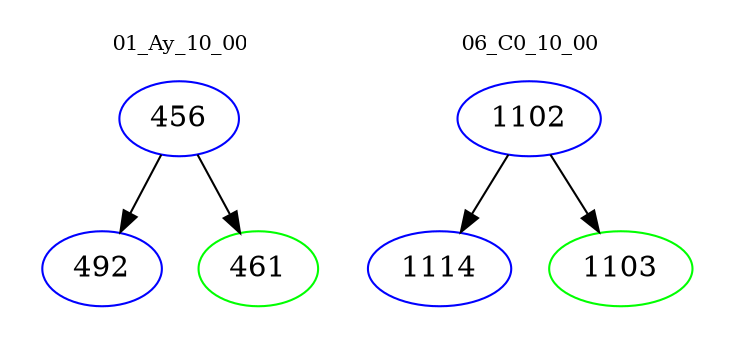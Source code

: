 digraph{
subgraph cluster_0 {
color = white
label = "01_Ay_10_00";
fontsize=10;
T0_456 [label="456", color="blue"]
T0_456 -> T0_492 [color="black"]
T0_492 [label="492", color="blue"]
T0_456 -> T0_461 [color="black"]
T0_461 [label="461", color="green"]
}
subgraph cluster_1 {
color = white
label = "06_C0_10_00";
fontsize=10;
T1_1102 [label="1102", color="blue"]
T1_1102 -> T1_1114 [color="black"]
T1_1114 [label="1114", color="blue"]
T1_1102 -> T1_1103 [color="black"]
T1_1103 [label="1103", color="green"]
}
}
